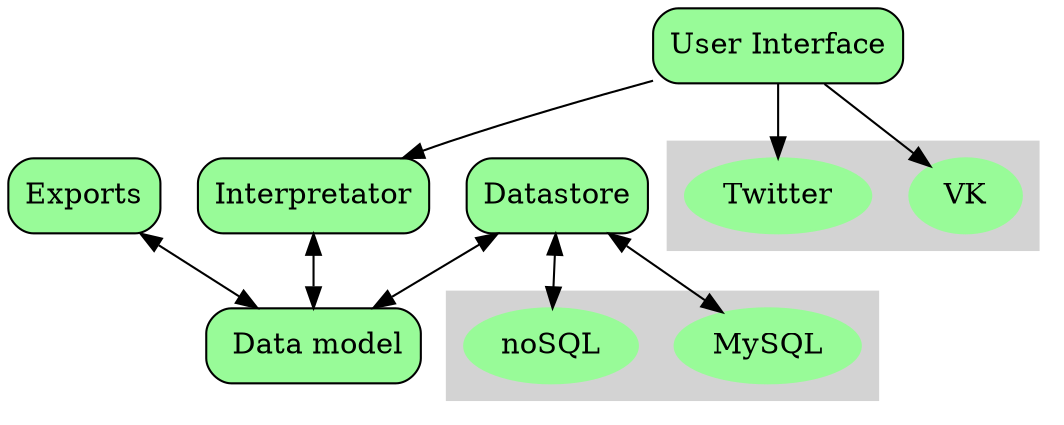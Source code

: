 digraph g {
  inter [label="Interpretator",shape=box,fillcolor="palegreen",style="filled, rounded"];
  model [label=" Data model",shape=box,fillcolor="palegreen",style="filled,rounded"];
  datastore [label="Datastore",shape=box,fillcolor="palegreen",style="filled,rounded"];

exports [label="Exports",shape=box,fillcolor="palegreen",style="filled,rounded"];
ui [label="User Interface",shape=box,fillcolor="palegreen",style="filled,rounded"];
  subgraph cluster_store {
    label = "";
    style="filled";
    color="lightgrey";
    node [style=filled,color="palegreen"];
    mysql [label="MySQL",fillcolor="palegreen",style="filled"];
    nosql [label="noSQL",fillcolor="palegreen",style="filled"];
  }

  subgraph cluster_ui {
    label = "";
    style="filled";
    color="lightgrey";
    node [style=filled,color="palegreen"];
    vk [label="VK",fillcolor="palegreen",style="filled"];
    twitter [label="Twitter",fillcolor="palegreen",style="filled"];
  }

  inter -> model [dir=both]
  datastore -> model [dir=both]
  exports -> model [dir=both]
  datastore -> mysql [dir=both]
  datastore -> nosql [dir=both]
  ui -> inter

  ui-> vk
  ui -> twitter
  


}